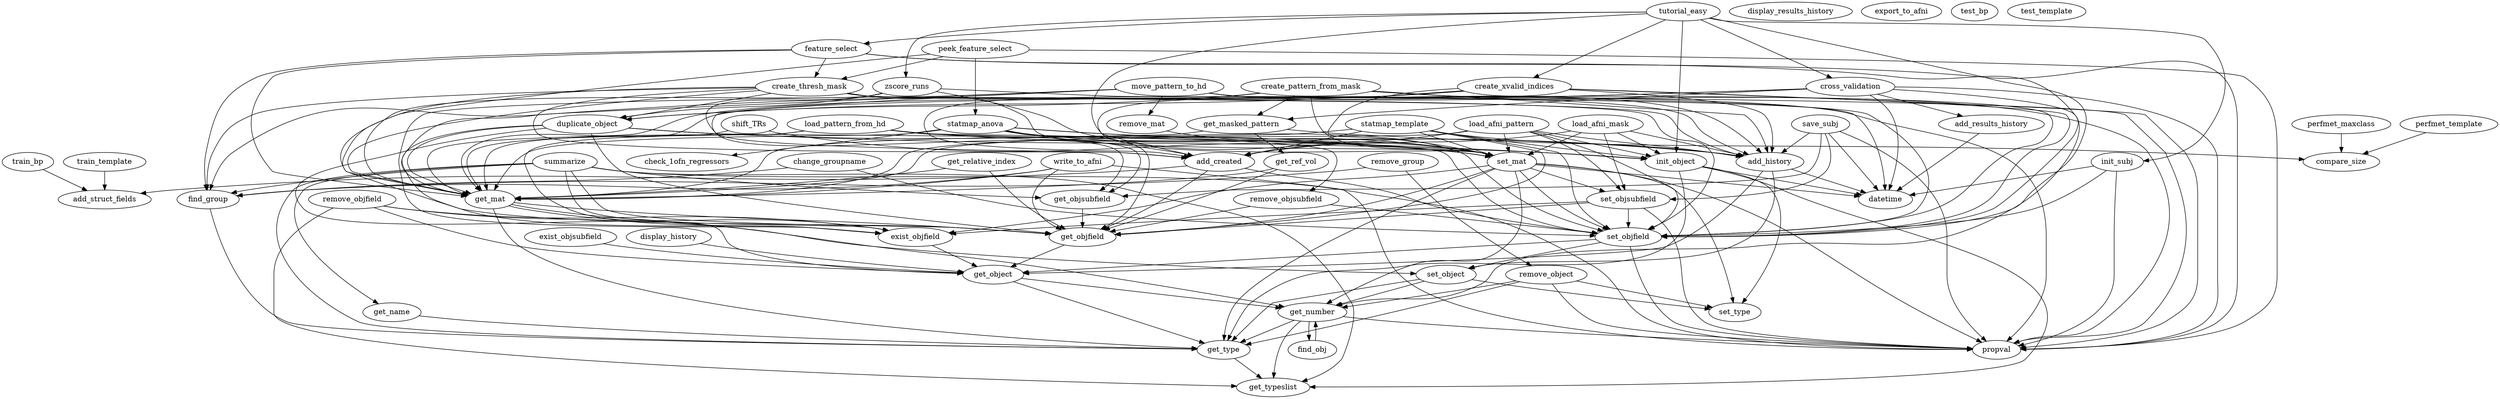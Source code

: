 /* Created by mdot for Matlab */
digraph m2html {
  add_created -> add_struct_fields;
  add_created -> get_objfield;
  add_created -> set_objfield;
  add_history -> datetime;
  add_history -> get_object;
  add_history -> set_object;
  add_results_history -> datetime;
  change_groupname -> find_group;
  change_groupname -> set_objfield;
  create_pattern_from_mask -> add_created;
  create_pattern_from_mask -> add_history;
  create_pattern_from_mask -> duplicate_object;
  create_pattern_from_mask -> get_masked_pattern;
  create_pattern_from_mask -> propval;
  create_pattern_from_mask -> set_mat;
  create_pattern_from_mask -> set_objfield;
  create_thresh_mask -> add_created;
  create_thresh_mask -> add_history;
  create_thresh_mask -> duplicate_object;
  create_thresh_mask -> find_group;
  create_thresh_mask -> get_mat;
  create_thresh_mask -> get_objfield;
  create_thresh_mask -> propval;
  create_thresh_mask -> set_mat;
  create_thresh_mask -> set_objfield;
  create_xvalid_indices -> add_created;
  create_xvalid_indices -> add_history;
  create_xvalid_indices -> duplicate_object;
  create_xvalid_indices -> get_mat;
  create_xvalid_indices -> propval;
  create_xvalid_indices -> set_mat;
  create_xvalid_indices -> set_objfield;
  cross_validation -> add_results_history;
  cross_validation -> datetime;
  cross_validation -> find_group;
  cross_validation -> get_masked_pattern;
  cross_validation -> get_mat;
  cross_validation -> get_number;
  cross_validation -> propval;
  display_history -> get_object;
  duplicate_object -> exist_objfield;
  duplicate_object -> get_mat;
  duplicate_object -> get_object;
  duplicate_object -> get_objfield;
  duplicate_object -> init_object;
  duplicate_object -> set_mat;
  duplicate_object -> set_objfield;
  exist_objfield -> get_object;
  exist_objsubfield -> get_object;
  feature_select -> create_thresh_mask;
  feature_select -> find_group;
  feature_select -> get_mat;
  feature_select -> propval;
  feature_select -> set_objfield;
  find_group -> get_type;
  find_obj -> get_number;
  get_masked_pattern -> compare_size;
  get_masked_pattern -> get_mat;
  get_masked_pattern -> get_ref_vol;
  get_mat -> exist_objfield;
  get_mat -> get_number;
  get_mat -> get_objfield;
  get_mat -> get_type;
  get_name -> get_type;
  get_number -> find_obj;
  get_number -> get_type;
  get_number -> get_typeslist;
  get_number -> propval;
  get_object -> get_number;
  get_object -> get_type;
  get_objfield -> get_object;
  get_objsubfield -> get_objfield;
  get_ref_vol -> get_mat;
  get_ref_vol -> get_objfield;
  get_relative_index -> get_mat;
  get_relative_index -> get_objfield;
  get_type -> get_typeslist;
  init_object -> datetime;
  init_object -> get_type;
  init_object -> get_typeslist;
  init_object -> set_type;
  init_subj -> datetime;
  init_subj -> propval;
  init_subj -> set_objfield;
  load_afni_mask -> add_created;
  load_afni_mask -> add_history;
  load_afni_mask -> init_object;
  load_afni_mask -> set_mat;
  load_afni_mask -> set_objsubfield;
  load_afni_pattern -> add_created;
  load_afni_pattern -> add_history;
  load_afni_pattern -> get_mat;
  load_afni_pattern -> init_object;
  load_afni_pattern -> set_mat;
  load_afni_pattern -> set_objfield;
  load_afni_pattern -> set_objsubfield;
  load_pattern_from_hd -> add_history;
  load_pattern_from_hd -> exist_objfield;
  load_pattern_from_hd -> get_mat;
  load_pattern_from_hd -> get_objsubfield;
  load_pattern_from_hd -> remove_objsubfield;
  load_pattern_from_hd -> set_mat;
  move_pattern_to_hd -> add_history;
  move_pattern_to_hd -> datetime;
  move_pattern_to_hd -> exist_objfield;
  move_pattern_to_hd -> get_mat;
  move_pattern_to_hd -> get_objsubfield;
  move_pattern_to_hd -> propval;
  move_pattern_to_hd -> remove_mat;
  move_pattern_to_hd -> set_objfield;
  peek_feature_select -> create_thresh_mask;
  peek_feature_select -> get_mat;
  peek_feature_select -> propval;
  peek_feature_select -> statmap_anova;
  perfmet_maxclass -> compare_size;
  perfmet_template -> compare_size;
  remove_group -> find_group;
  remove_group -> remove_object;
  remove_mat -> set_mat;
  remove_object -> get_number;
  remove_object -> get_type;
  remove_object -> propval;
  remove_object -> set_type;
  remove_objfield -> exist_objfield;
  remove_objfield -> get_object;
  remove_objfield -> get_typeslist;
  remove_objfield -> set_object;
  remove_objsubfield -> get_objfield;
  remove_objsubfield -> set_objfield;
  save_subj -> add_history;
  save_subj -> datetime;
  save_subj -> get_objsubfield;
  save_subj -> propval;
  save_subj -> set_objsubfield;
  set_mat -> datetime;
  set_mat -> exist_objfield;
  set_mat -> get_number;
  set_mat -> get_objfield;
  set_mat -> get_type;
  set_mat -> propval;
  set_mat -> set_objfield;
  set_mat -> set_objsubfield;
  set_mat -> set_type;
  set_object -> get_number;
  set_object -> get_type;
  set_object -> set_type;
  set_objfield -> get_object;
  set_objfield -> propval;
  set_objfield -> set_object;
  set_objsubfield -> exist_objfield;
  set_objsubfield -> get_objfield;
  set_objsubfield -> propval;
  set_objsubfield -> set_objfield;
  shift_TRs -> get_mat;
  shift_TRs -> set_mat;
  statmap_anova -> add_created;
  statmap_anova -> add_history;
  statmap_anova -> check_1ofn_regressors;
  statmap_anova -> get_mat;
  statmap_anova -> get_objfield;
  statmap_anova -> init_object;
  statmap_anova -> set_mat;
  statmap_anova -> set_objfield;
  statmap_template -> add_created;
  statmap_template -> add_history;
  statmap_template -> get_mat;
  statmap_template -> get_objfield;
  statmap_template -> init_object;
  statmap_template -> set_mat;
  statmap_template -> set_objfield;
  summarize -> exist_objfield;
  summarize -> find_group;
  summarize -> get_name;
  summarize -> get_objfield;
  summarize -> get_objsubfield;
  summarize -> get_type;
  summarize -> get_typeslist;
  summarize -> propval;
  train_bp -> add_struct_fields;
  train_template -> add_struct_fields;
  tutorial_easy -> create_xvalid_indices;
  tutorial_easy -> cross_validation;
  tutorial_easy -> feature_select;
  tutorial_easy -> init_object;
  tutorial_easy -> init_subj;
  tutorial_easy -> set_mat;
  tutorial_easy -> set_objfield;
  tutorial_easy -> zscore_runs;
  write_to_afni -> find_group;
  write_to_afni -> get_mat;
  write_to_afni -> get_objfield;
  write_to_afni -> propval;
  zscore_runs -> add_created;
  zscore_runs -> add_history;
  zscore_runs -> duplicate_object;
  zscore_runs -> get_mat;
  zscore_runs -> set_mat;

  add_created [URL="add_created.html"];
  add_history [URL="add_history.html"];
  add_results_history [URL="add_results_history.html"];
  add_struct_fields [URL="add_struct_fields.html"];
  change_groupname [URL="change_groupname.html"];
  check_1ofn_regressors [URL="check_1ofn_regressors.html"];
  compare_size [URL="compare_size.html"];
  create_pattern_from_mask [URL="create_pattern_from_mask.html"];
  create_thresh_mask [URL="create_thresh_mask.html"];
  create_xvalid_indices [URL="create_xvalid_indices.html"];
  cross_validation [URL="cross_validation.html"];
  datetime [URL="datetime.html"];
  display_history [URL="display_history.html"];
  display_results_history [URL="display_results_history.html"];
  duplicate_object [URL="duplicate_object.html"];
  exist_objfield [URL="exist_objfield.html"];
  exist_objsubfield [URL="exist_objsubfield.html"];
  export_to_afni [URL="export_to_afni.html"];
  feature_select [URL="feature_select.html"];
  find_group [URL="find_group.html"];
  find_obj [URL="find_obj.html"];
  get_masked_pattern [URL="get_masked_pattern.html"];
  get_mat [URL="get_mat.html"];
  get_name [URL="get_name.html"];
  get_number [URL="get_number.html"];
  get_object [URL="get_object.html"];
  get_objfield [URL="get_objfield.html"];
  get_objsubfield [URL="get_objsubfield.html"];
  get_ref_vol [URL="get_ref_vol.html"];
  get_relative_index [URL="get_relative_index.html"];
  get_type [URL="get_type.html"];
  get_typeslist [URL="get_typeslist.html"];
  init_object [URL="init_object.html"];
  init_subj [URL="init_subj.html"];
  load_afni_mask [URL="load_afni_mask.html"];
  load_afni_pattern [URL="load_afni_pattern.html"];
  load_pattern_from_hd [URL="load_pattern_from_hd.html"];
  move_pattern_to_hd [URL="move_pattern_to_hd.html"];
  peek_feature_select [URL="peek_feature_select.html"];
  perfmet_maxclass [URL="perfmet_maxclass.html"];
  perfmet_template [URL="perfmet_template.html"];
  propval [URL="propval.html"];
  remove_group [URL="remove_group.html"];
  remove_mat [URL="remove_mat.html"];
  remove_object [URL="remove_object.html"];
  remove_objfield [URL="remove_objfield.html"];
  remove_objsubfield [URL="remove_objsubfield.html"];
  save_subj [URL="save_subj.html"];
  set_mat [URL="set_mat.html"];
  set_object [URL="set_object.html"];
  set_objfield [URL="set_objfield.html"];
  set_objsubfield [URL="set_objsubfield.html"];
  set_type [URL="set_type.html"];
  shift_TRs [URL="shift_TRs.html"];
  statmap_anova [URL="statmap_anova.html"];
  statmap_template [URL="statmap_template.html"];
  summarize [URL="summarize.html"];
  test_bp [URL="test_bp.html"];
  test_template [URL="test_template.html"];
  train_bp [URL="train_bp.html"];
  train_template [URL="train_template.html"];
  tutorial_easy [URL="tutorial_easy.html"];
  write_to_afni [URL="write_to_afni.html"];
  zscore_runs [URL="zscore_runs.html"];
}